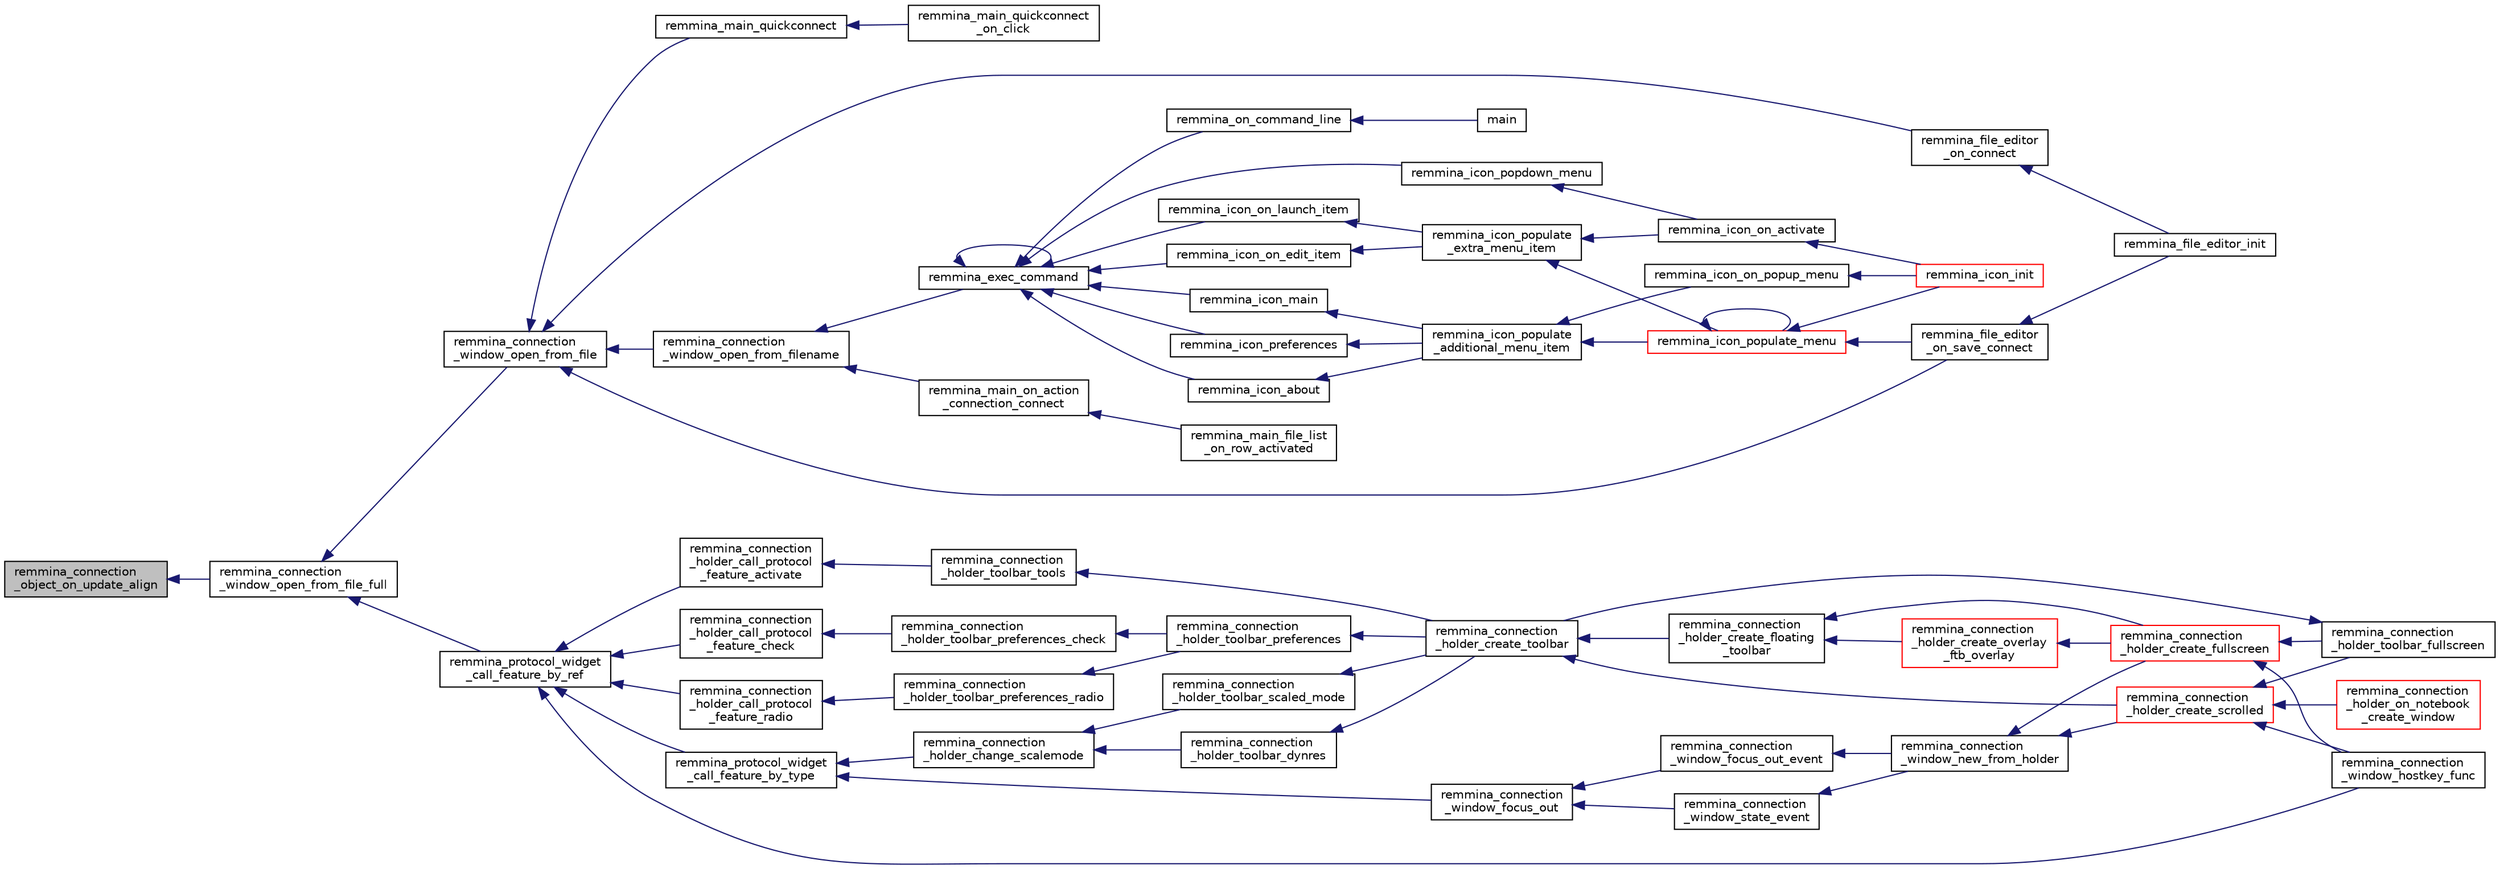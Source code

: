 digraph "remmina_connection_object_on_update_align"
{
  edge [fontname="Helvetica",fontsize="10",labelfontname="Helvetica",labelfontsize="10"];
  node [fontname="Helvetica",fontsize="10",shape=record];
  rankdir="LR";
  Node11798 [label="remmina_connection\l_object_on_update_align",height=0.2,width=0.4,color="black", fillcolor="grey75", style="filled", fontcolor="black"];
  Node11798 -> Node11799 [dir="back",color="midnightblue",fontsize="10",style="solid",fontname="Helvetica"];
  Node11799 [label="remmina_connection\l_window_open_from_file_full",height=0.2,width=0.4,color="black", fillcolor="white", style="filled",URL="$remmina__connection__window_8h.html#adbf2b670ca3bae96a99cb0b36021a961"];
  Node11799 -> Node11800 [dir="back",color="midnightblue",fontsize="10",style="solid",fontname="Helvetica"];
  Node11800 [label="remmina_connection\l_window_open_from_file",height=0.2,width=0.4,color="black", fillcolor="white", style="filled",URL="$remmina__connection__window_8h.html#a1c7f722a89609523cc4de079cc82f23c"];
  Node11800 -> Node11801 [dir="back",color="midnightblue",fontsize="10",style="solid",fontname="Helvetica"];
  Node11801 [label="remmina_connection\l_window_open_from_filename",height=0.2,width=0.4,color="black", fillcolor="white", style="filled",URL="$remmina__connection__window_8h.html#ab0ed27ef360efc7d92906cbabf9da5db"];
  Node11801 -> Node11802 [dir="back",color="midnightblue",fontsize="10",style="solid",fontname="Helvetica"];
  Node11802 [label="remmina_exec_command",height=0.2,width=0.4,color="black", fillcolor="white", style="filled",URL="$remmina__exec_8h.html#a424cabdcff647797061e7482049d62a7"];
  Node11802 -> Node11803 [dir="back",color="midnightblue",fontsize="10",style="solid",fontname="Helvetica"];
  Node11803 [label="remmina_on_command_line",height=0.2,width=0.4,color="black", fillcolor="white", style="filled",URL="$remmina_8c.html#aeb286fc5bd52ab5382ab8cb495dc2914"];
  Node11803 -> Node11804 [dir="back",color="midnightblue",fontsize="10",style="solid",fontname="Helvetica"];
  Node11804 [label="main",height=0.2,width=0.4,color="black", fillcolor="white", style="filled",URL="$remmina_8c.html#a0ddf1224851353fc92bfbff6f499fa97"];
  Node11802 -> Node11802 [dir="back",color="midnightblue",fontsize="10",style="solid",fontname="Helvetica"];
  Node11802 -> Node11805 [dir="back",color="midnightblue",fontsize="10",style="solid",fontname="Helvetica"];
  Node11805 [label="remmina_icon_main",height=0.2,width=0.4,color="black", fillcolor="white", style="filled",URL="$remmina__icon_8c.html#a920476110ab6410c8fc8cf734109e497"];
  Node11805 -> Node11806 [dir="back",color="midnightblue",fontsize="10",style="solid",fontname="Helvetica"];
  Node11806 [label="remmina_icon_populate\l_additional_menu_item",height=0.2,width=0.4,color="black", fillcolor="white", style="filled",URL="$remmina__icon_8c.html#a8aaf73ed94cf20dcce1c7be26262cb56"];
  Node11806 -> Node11807 [dir="back",color="midnightblue",fontsize="10",style="solid",fontname="Helvetica"];
  Node11807 [label="remmina_icon_populate_menu",height=0.2,width=0.4,color="red", fillcolor="white", style="filled",URL="$remmina__icon_8h.html#af80ed314f91d653237249d839c7fc3b2"];
  Node11807 -> Node11810 [dir="back",color="midnightblue",fontsize="10",style="solid",fontname="Helvetica"];
  Node11810 [label="remmina_file_editor\l_on_save_connect",height=0.2,width=0.4,color="black", fillcolor="white", style="filled",URL="$remmina__file__editor_8c.html#a57224f3f69f04f398de563b71be6b18e"];
  Node11810 -> Node11809 [dir="back",color="midnightblue",fontsize="10",style="solid",fontname="Helvetica"];
  Node11809 [label="remmina_file_editor_init",height=0.2,width=0.4,color="black", fillcolor="white", style="filled",URL="$remmina__file__editor_8c.html#a9afd8d41c66f547320930eb331f3124d"];
  Node11807 -> Node11807 [dir="back",color="midnightblue",fontsize="10",style="solid",fontname="Helvetica"];
  Node11807 -> Node11811 [dir="back",color="midnightblue",fontsize="10",style="solid",fontname="Helvetica"];
  Node11811 [label="remmina_icon_init",height=0.2,width=0.4,color="red", fillcolor="white", style="filled",URL="$remmina__icon_8h.html#a741c81815e562f40672c4485172306d6"];
  Node11806 -> Node11815 [dir="back",color="midnightblue",fontsize="10",style="solid",fontname="Helvetica"];
  Node11815 [label="remmina_icon_on_popup_menu",height=0.2,width=0.4,color="black", fillcolor="white", style="filled",URL="$remmina__icon_8c.html#a95b917790eeb38e48137018796bdda93"];
  Node11815 -> Node11811 [dir="back",color="midnightblue",fontsize="10",style="solid",fontname="Helvetica"];
  Node11802 -> Node11816 [dir="back",color="midnightblue",fontsize="10",style="solid",fontname="Helvetica"];
  Node11816 [label="remmina_icon_preferences",height=0.2,width=0.4,color="black", fillcolor="white", style="filled",URL="$remmina__icon_8c.html#ad3b0e3d12e4854eae05b1afea19da404"];
  Node11816 -> Node11806 [dir="back",color="midnightblue",fontsize="10",style="solid",fontname="Helvetica"];
  Node11802 -> Node11817 [dir="back",color="midnightblue",fontsize="10",style="solid",fontname="Helvetica"];
  Node11817 [label="remmina_icon_about",height=0.2,width=0.4,color="black", fillcolor="white", style="filled",URL="$remmina__icon_8c.html#a5cdf1958ef01e49889bcee2e90e2cf71"];
  Node11817 -> Node11806 [dir="back",color="midnightblue",fontsize="10",style="solid",fontname="Helvetica"];
  Node11802 -> Node11818 [dir="back",color="midnightblue",fontsize="10",style="solid",fontname="Helvetica"];
  Node11818 [label="remmina_icon_on_launch_item",height=0.2,width=0.4,color="black", fillcolor="white", style="filled",URL="$remmina__icon_8c.html#ad1699688680e12abcfd5c74dd2f76d83"];
  Node11818 -> Node11819 [dir="back",color="midnightblue",fontsize="10",style="solid",fontname="Helvetica"];
  Node11819 [label="remmina_icon_populate\l_extra_menu_item",height=0.2,width=0.4,color="black", fillcolor="white", style="filled",URL="$remmina__icon_8c.html#a2847311861df3a2f1c8bbcd35cf3fd6f"];
  Node11819 -> Node11807 [dir="back",color="midnightblue",fontsize="10",style="solid",fontname="Helvetica"];
  Node11819 -> Node11820 [dir="back",color="midnightblue",fontsize="10",style="solid",fontname="Helvetica"];
  Node11820 [label="remmina_icon_on_activate",height=0.2,width=0.4,color="black", fillcolor="white", style="filled",URL="$remmina__icon_8c.html#af175fef31eb95974094088235b3a2b1d"];
  Node11820 -> Node11811 [dir="back",color="midnightblue",fontsize="10",style="solid",fontname="Helvetica"];
  Node11802 -> Node11821 [dir="back",color="midnightblue",fontsize="10",style="solid",fontname="Helvetica"];
  Node11821 [label="remmina_icon_on_edit_item",height=0.2,width=0.4,color="black", fillcolor="white", style="filled",URL="$remmina__icon_8c.html#af8708120906a8dc41a7998ebf9ecd129"];
  Node11821 -> Node11819 [dir="back",color="midnightblue",fontsize="10",style="solid",fontname="Helvetica"];
  Node11802 -> Node11822 [dir="back",color="midnightblue",fontsize="10",style="solid",fontname="Helvetica"];
  Node11822 [label="remmina_icon_popdown_menu",height=0.2,width=0.4,color="black", fillcolor="white", style="filled",URL="$remmina__icon_8c.html#a444be76e3c3a065279c5f9abc7fae833"];
  Node11822 -> Node11820 [dir="back",color="midnightblue",fontsize="10",style="solid",fontname="Helvetica"];
  Node11801 -> Node11823 [dir="back",color="midnightblue",fontsize="10",style="solid",fontname="Helvetica"];
  Node11823 [label="remmina_main_on_action\l_connection_connect",height=0.2,width=0.4,color="black", fillcolor="white", style="filled",URL="$remmina__main_8c.html#ae023d1cb099a4f7bee79f13760566cbf"];
  Node11823 -> Node11824 [dir="back",color="midnightblue",fontsize="10",style="solid",fontname="Helvetica"];
  Node11824 [label="remmina_main_file_list\l_on_row_activated",height=0.2,width=0.4,color="black", fillcolor="white", style="filled",URL="$remmina__main_8c.html#aba1a89a2400c5cc8373c6bd34602ac10"];
  Node11800 -> Node11825 [dir="back",color="midnightblue",fontsize="10",style="solid",fontname="Helvetica"];
  Node11825 [label="remmina_file_editor\l_on_connect",height=0.2,width=0.4,color="black", fillcolor="white", style="filled",URL="$remmina__file__editor_8c.html#a73b8581fd1fd77532b748d91a2951f25"];
  Node11825 -> Node11809 [dir="back",color="midnightblue",fontsize="10",style="solid",fontname="Helvetica"];
  Node11800 -> Node11810 [dir="back",color="midnightblue",fontsize="10",style="solid",fontname="Helvetica"];
  Node11800 -> Node11826 [dir="back",color="midnightblue",fontsize="10",style="solid",fontname="Helvetica"];
  Node11826 [label="remmina_main_quickconnect",height=0.2,width=0.4,color="black", fillcolor="white", style="filled",URL="$remmina__main_8c.html#a802458852abacebfb16f1f4295806a01"];
  Node11826 -> Node11827 [dir="back",color="midnightblue",fontsize="10",style="solid",fontname="Helvetica"];
  Node11827 [label="remmina_main_quickconnect\l_on_click",height=0.2,width=0.4,color="black", fillcolor="white", style="filled",URL="$remmina__main_8c.html#a210e9e04c7c97cc86412044de31f659d"];
  Node11799 -> Node11828 [dir="back",color="midnightblue",fontsize="10",style="solid",fontname="Helvetica"];
  Node11828 [label="remmina_protocol_widget\l_call_feature_by_ref",height=0.2,width=0.4,color="black", fillcolor="white", style="filled",URL="$remmina__protocol__widget_8h.html#a605b69a9aa4393024369cc5070488692"];
  Node11828 -> Node11829 [dir="back",color="midnightblue",fontsize="10",style="solid",fontname="Helvetica"];
  Node11829 [label="remmina_connection\l_holder_call_protocol\l_feature_radio",height=0.2,width=0.4,color="black", fillcolor="white", style="filled",URL="$remmina__connection__window_8c.html#a86280cb973101817f7410af393bc2f98"];
  Node11829 -> Node11830 [dir="back",color="midnightblue",fontsize="10",style="solid",fontname="Helvetica"];
  Node11830 [label="remmina_connection\l_holder_toolbar_preferences_radio",height=0.2,width=0.4,color="black", fillcolor="white", style="filled",URL="$remmina__connection__window_8c.html#a1ddab4aacc284c606ab237eae9c0b5a9"];
  Node11830 -> Node11831 [dir="back",color="midnightblue",fontsize="10",style="solid",fontname="Helvetica"];
  Node11831 [label="remmina_connection\l_holder_toolbar_preferences",height=0.2,width=0.4,color="black", fillcolor="white", style="filled",URL="$remmina__connection__window_8c.html#a78ec7d6e66d6e6569c1a9a0230c74bc8"];
  Node11831 -> Node11832 [dir="back",color="midnightblue",fontsize="10",style="solid",fontname="Helvetica"];
  Node11832 [label="remmina_connection\l_holder_create_toolbar",height=0.2,width=0.4,color="black", fillcolor="white", style="filled",URL="$remmina__connection__window_8c.html#af8138da72278e9e9000276e08a6fd984"];
  Node11832 -> Node11833 [dir="back",color="midnightblue",fontsize="10",style="solid",fontname="Helvetica"];
  Node11833 [label="remmina_connection\l_holder_create_floating\l_toolbar",height=0.2,width=0.4,color="black", fillcolor="white", style="filled",URL="$remmina__connection__window_8c.html#a967dca6c1876afc3e6bcb763f9709d43"];
  Node11833 -> Node11834 [dir="back",color="midnightblue",fontsize="10",style="solid",fontname="Helvetica"];
  Node11834 [label="remmina_connection\l_holder_create_overlay\l_ftb_overlay",height=0.2,width=0.4,color="red", fillcolor="white", style="filled",URL="$remmina__connection__window_8c.html#ab2edcb806312b3367c70fbb13c383ae0"];
  Node11834 -> Node11836 [dir="back",color="midnightblue",fontsize="10",style="solid",fontname="Helvetica"];
  Node11836 [label="remmina_connection\l_holder_create_fullscreen",height=0.2,width=0.4,color="red", fillcolor="white", style="filled",URL="$remmina__connection__window_8c.html#ae67ca4d276339723c1ff87fc224eaccf"];
  Node11836 -> Node11837 [dir="back",color="midnightblue",fontsize="10",style="solid",fontname="Helvetica"];
  Node11837 [label="remmina_connection\l_holder_toolbar_fullscreen",height=0.2,width=0.4,color="black", fillcolor="white", style="filled",URL="$remmina__connection__window_8c.html#a02ac20f50f1b7b816bd7208127efdbee"];
  Node11837 -> Node11832 [dir="back",color="midnightblue",fontsize="10",style="solid",fontname="Helvetica"];
  Node11836 -> Node11841 [dir="back",color="midnightblue",fontsize="10",style="solid",fontname="Helvetica"];
  Node11841 [label="remmina_connection\l_window_hostkey_func",height=0.2,width=0.4,color="black", fillcolor="white", style="filled",URL="$remmina__connection__window_8c.html#abef663d930076deb3105f86dabe2a9c3"];
  Node11833 -> Node11836 [dir="back",color="midnightblue",fontsize="10",style="solid",fontname="Helvetica"];
  Node11832 -> Node11843 [dir="back",color="midnightblue",fontsize="10",style="solid",fontname="Helvetica"];
  Node11843 [label="remmina_connection\l_holder_create_scrolled",height=0.2,width=0.4,color="red", fillcolor="white", style="filled",URL="$remmina__connection__window_8c.html#a57b3656c37df65d276ddd50a16906dc7"];
  Node11843 -> Node11837 [dir="back",color="midnightblue",fontsize="10",style="solid",fontname="Helvetica"];
  Node11843 -> Node11844 [dir="back",color="midnightblue",fontsize="10",style="solid",fontname="Helvetica"];
  Node11844 [label="remmina_connection\l_holder_on_notebook\l_create_window",height=0.2,width=0.4,color="red", fillcolor="white", style="filled",URL="$remmina__connection__window_8c.html#a2f5fc595c1aad851962aa58e2009bcce"];
  Node11843 -> Node11841 [dir="back",color="midnightblue",fontsize="10",style="solid",fontname="Helvetica"];
  Node11828 -> Node11846 [dir="back",color="midnightblue",fontsize="10",style="solid",fontname="Helvetica"];
  Node11846 [label="remmina_connection\l_holder_call_protocol\l_feature_check",height=0.2,width=0.4,color="black", fillcolor="white", style="filled",URL="$remmina__connection__window_8c.html#a8d924ded7fe147df8b5f113e2fb1d6e7"];
  Node11846 -> Node11847 [dir="back",color="midnightblue",fontsize="10",style="solid",fontname="Helvetica"];
  Node11847 [label="remmina_connection\l_holder_toolbar_preferences_check",height=0.2,width=0.4,color="black", fillcolor="white", style="filled",URL="$remmina__connection__window_8c.html#ada0dce340f5f1484c496a2357e8a2c69"];
  Node11847 -> Node11831 [dir="back",color="midnightblue",fontsize="10",style="solid",fontname="Helvetica"];
  Node11828 -> Node11848 [dir="back",color="midnightblue",fontsize="10",style="solid",fontname="Helvetica"];
  Node11848 [label="remmina_connection\l_holder_call_protocol\l_feature_activate",height=0.2,width=0.4,color="black", fillcolor="white", style="filled",URL="$remmina__connection__window_8c.html#a4507b43c6fd10bc68d9512c6b253a552"];
  Node11848 -> Node11849 [dir="back",color="midnightblue",fontsize="10",style="solid",fontname="Helvetica"];
  Node11849 [label="remmina_connection\l_holder_toolbar_tools",height=0.2,width=0.4,color="black", fillcolor="white", style="filled",URL="$remmina__connection__window_8c.html#a51cc0b2274049920f67c71047bd76213"];
  Node11849 -> Node11832 [dir="back",color="midnightblue",fontsize="10",style="solid",fontname="Helvetica"];
  Node11828 -> Node11841 [dir="back",color="midnightblue",fontsize="10",style="solid",fontname="Helvetica"];
  Node11828 -> Node11850 [dir="back",color="midnightblue",fontsize="10",style="solid",fontname="Helvetica"];
  Node11850 [label="remmina_protocol_widget\l_call_feature_by_type",height=0.2,width=0.4,color="black", fillcolor="white", style="filled",URL="$remmina__protocol__widget_8h.html#a6a630e96e5b914d60d678ae8eaad4cd9"];
  Node11850 -> Node11851 [dir="back",color="midnightblue",fontsize="10",style="solid",fontname="Helvetica"];
  Node11851 [label="remmina_connection\l_holder_change_scalemode",height=0.2,width=0.4,color="black", fillcolor="white", style="filled",URL="$remmina__connection__window_8c.html#a5565ebedf82eb9f2d54b7f447b4c930e"];
  Node11851 -> Node11852 [dir="back",color="midnightblue",fontsize="10",style="solid",fontname="Helvetica"];
  Node11852 [label="remmina_connection\l_holder_toolbar_dynres",height=0.2,width=0.4,color="black", fillcolor="white", style="filled",URL="$remmina__connection__window_8c.html#a576e3800c7371f63b27e3832848ac4e5"];
  Node11852 -> Node11832 [dir="back",color="midnightblue",fontsize="10",style="solid",fontname="Helvetica"];
  Node11851 -> Node11853 [dir="back",color="midnightblue",fontsize="10",style="solid",fontname="Helvetica"];
  Node11853 [label="remmina_connection\l_holder_toolbar_scaled_mode",height=0.2,width=0.4,color="black", fillcolor="white", style="filled",URL="$remmina__connection__window_8c.html#ad6136dd7c0867a5a5f1c0b0645632ee4"];
  Node11853 -> Node11832 [dir="back",color="midnightblue",fontsize="10",style="solid",fontname="Helvetica"];
  Node11850 -> Node11854 [dir="back",color="midnightblue",fontsize="10",style="solid",fontname="Helvetica"];
  Node11854 [label="remmina_connection\l_window_focus_out",height=0.2,width=0.4,color="black", fillcolor="white", style="filled",URL="$remmina__connection__window_8c.html#a8c242e0a7ee57ed79099c330d696b43f"];
  Node11854 -> Node11855 [dir="back",color="midnightblue",fontsize="10",style="solid",fontname="Helvetica"];
  Node11855 [label="remmina_connection\l_window_focus_out_event",height=0.2,width=0.4,color="black", fillcolor="white", style="filled",URL="$remmina__connection__window_8c.html#a539828a1dd435bee083d82136691176c"];
  Node11855 -> Node11856 [dir="back",color="midnightblue",fontsize="10",style="solid",fontname="Helvetica"];
  Node11856 [label="remmina_connection\l_window_new_from_holder",height=0.2,width=0.4,color="black", fillcolor="white", style="filled",URL="$remmina__connection__window_8c.html#a0ff4775a640861c11f2bc9f4e4680ed5"];
  Node11856 -> Node11843 [dir="back",color="midnightblue",fontsize="10",style="solid",fontname="Helvetica"];
  Node11856 -> Node11836 [dir="back",color="midnightblue",fontsize="10",style="solid",fontname="Helvetica"];
  Node11854 -> Node11857 [dir="back",color="midnightblue",fontsize="10",style="solid",fontname="Helvetica"];
  Node11857 [label="remmina_connection\l_window_state_event",height=0.2,width=0.4,color="black", fillcolor="white", style="filled",URL="$remmina__connection__window_8c.html#a174d5b1e983a96c98aae2e8078f462bd"];
  Node11857 -> Node11856 [dir="back",color="midnightblue",fontsize="10",style="solid",fontname="Helvetica"];
}

